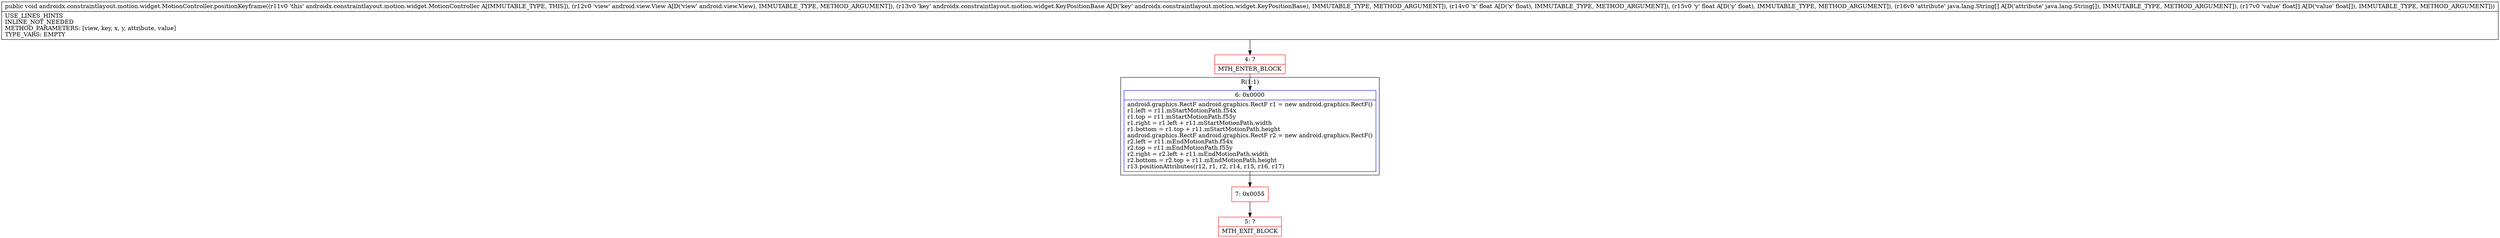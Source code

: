 digraph "CFG forandroidx.constraintlayout.motion.widget.MotionController.positionKeyframe(Landroid\/view\/View;Landroidx\/constraintlayout\/motion\/widget\/KeyPositionBase;FF[Ljava\/lang\/String;[F)V" {
subgraph cluster_Region_1698515068 {
label = "R(1:1)";
node [shape=record,color=blue];
Node_6 [shape=record,label="{6\:\ 0x0000|android.graphics.RectF android.graphics.RectF r1 = new android.graphics.RectF()\lr1.left = r11.mStartMotionPath.f54x\lr1.top = r11.mStartMotionPath.f55y\lr1.right = r1.left + r11.mStartMotionPath.width\lr1.bottom = r1.top + r11.mStartMotionPath.height\landroid.graphics.RectF android.graphics.RectF r2 = new android.graphics.RectF()\lr2.left = r11.mEndMotionPath.f54x\lr2.top = r11.mEndMotionPath.f55y\lr2.right = r2.left + r11.mEndMotionPath.width\lr2.bottom = r2.top + r11.mEndMotionPath.height\lr13.positionAttributes(r12, r1, r2, r14, r15, r16, r17)\l}"];
}
Node_4 [shape=record,color=red,label="{4\:\ ?|MTH_ENTER_BLOCK\l}"];
Node_7 [shape=record,color=red,label="{7\:\ 0x0055}"];
Node_5 [shape=record,color=red,label="{5\:\ ?|MTH_EXIT_BLOCK\l}"];
MethodNode[shape=record,label="{public void androidx.constraintlayout.motion.widget.MotionController.positionKeyframe((r11v0 'this' androidx.constraintlayout.motion.widget.MotionController A[IMMUTABLE_TYPE, THIS]), (r12v0 'view' android.view.View A[D('view' android.view.View), IMMUTABLE_TYPE, METHOD_ARGUMENT]), (r13v0 'key' androidx.constraintlayout.motion.widget.KeyPositionBase A[D('key' androidx.constraintlayout.motion.widget.KeyPositionBase), IMMUTABLE_TYPE, METHOD_ARGUMENT]), (r14v0 'x' float A[D('x' float), IMMUTABLE_TYPE, METHOD_ARGUMENT]), (r15v0 'y' float A[D('y' float), IMMUTABLE_TYPE, METHOD_ARGUMENT]), (r16v0 'attribute' java.lang.String[] A[D('attribute' java.lang.String[]), IMMUTABLE_TYPE, METHOD_ARGUMENT]), (r17v0 'value' float[] A[D('value' float[]), IMMUTABLE_TYPE, METHOD_ARGUMENT]))  | USE_LINES_HINTS\lINLINE_NOT_NEEDED\lMETHOD_PARAMETERS: [view, key, x, y, attribute, value]\lTYPE_VARS: EMPTY\l}"];
MethodNode -> Node_4;Node_6 -> Node_7;
Node_4 -> Node_6;
Node_7 -> Node_5;
}


